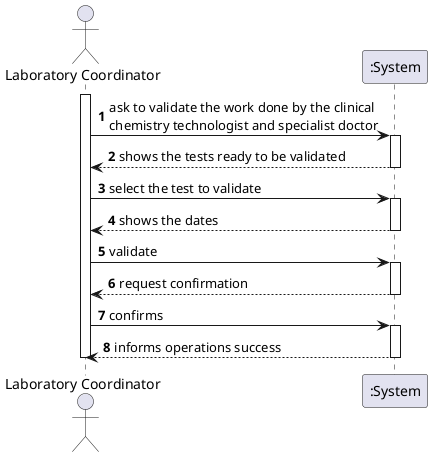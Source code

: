 @startuml
actor "Laboratory Coordinator" as Adm
participant ":System" as System

autonumber
activate Adm
Adm -> System: ask to validate the work done by the clinical \nchemistry technologist and specialist doctor
activate System
System --> Adm: shows the tests ready to be validated
deactivate System
Adm -> System: select the test to validate
activate System
System --> Adm: shows the dates
deactivate System
Adm -> System: validate
activate System
System --> Adm: request confirmation
deactivate System
Adm -> System: confirms
activate System
System --> Adm: informs operations success
deactivate System
deactivate Adm
@enduml
